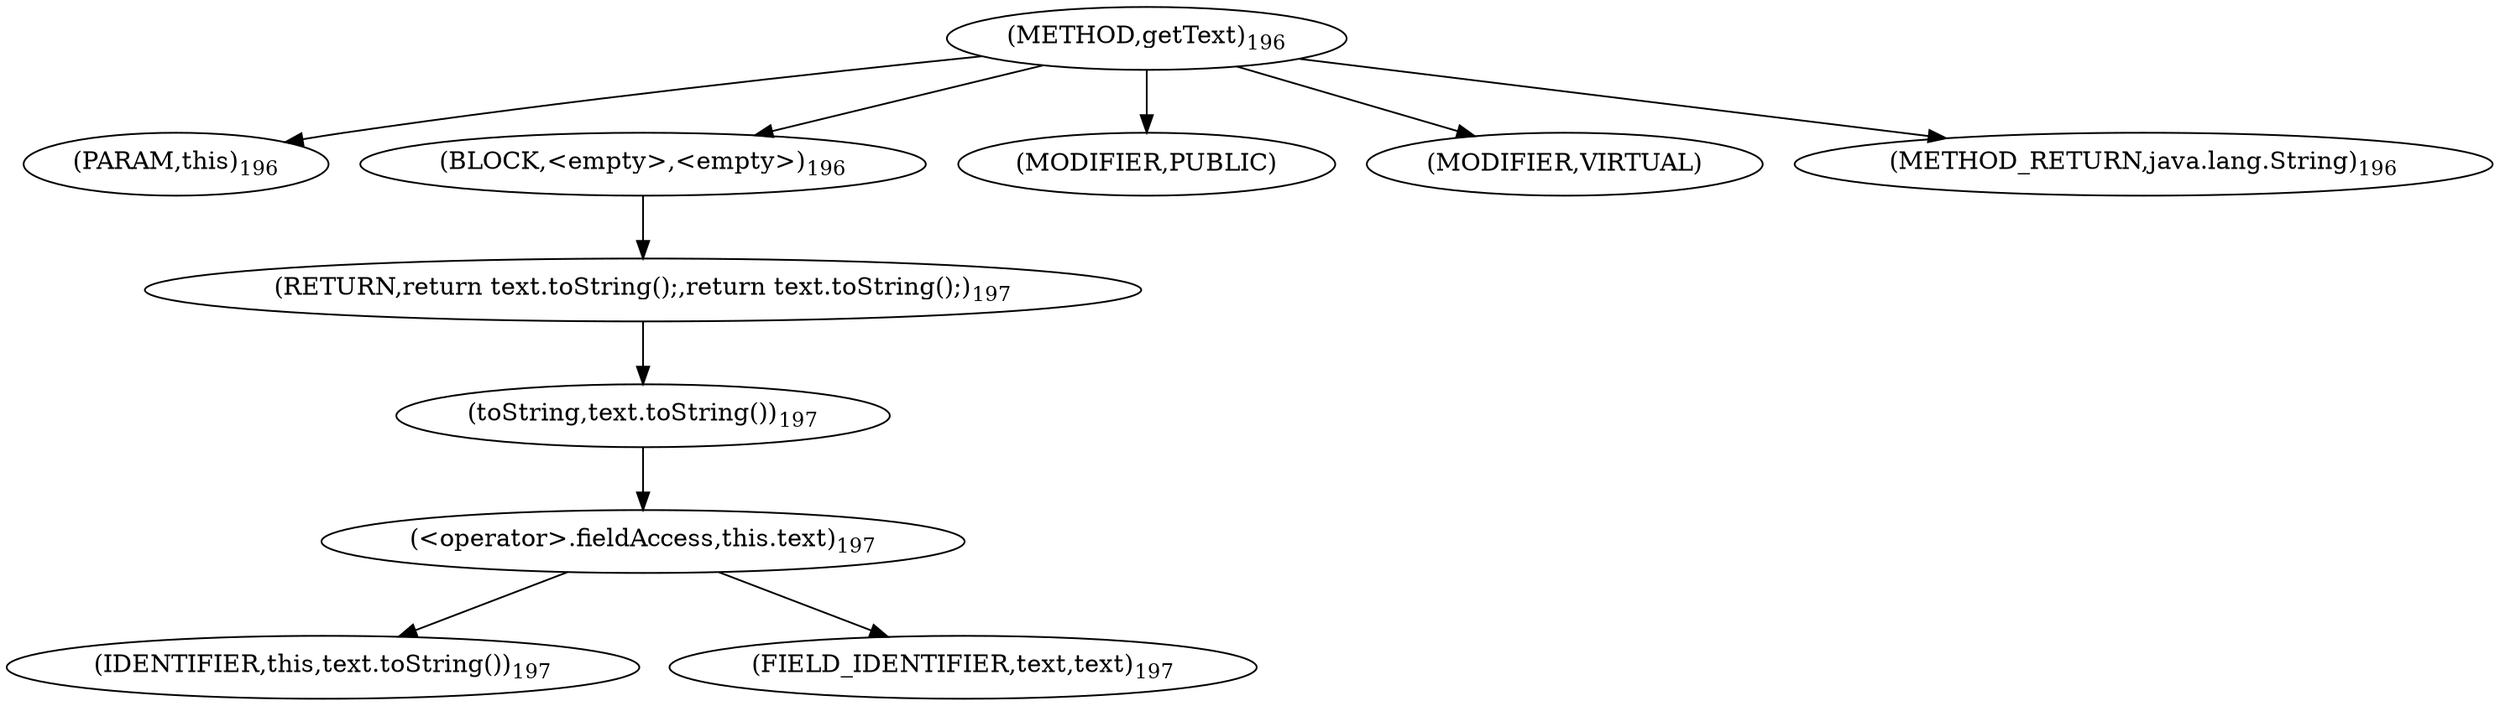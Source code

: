digraph "getText" {  
"652" [label = <(METHOD,getText)<SUB>196</SUB>> ]
"653" [label = <(PARAM,this)<SUB>196</SUB>> ]
"654" [label = <(BLOCK,&lt;empty&gt;,&lt;empty&gt;)<SUB>196</SUB>> ]
"655" [label = <(RETURN,return text.toString();,return text.toString();)<SUB>197</SUB>> ]
"656" [label = <(toString,text.toString())<SUB>197</SUB>> ]
"657" [label = <(&lt;operator&gt;.fieldAccess,this.text)<SUB>197</SUB>> ]
"658" [label = <(IDENTIFIER,this,text.toString())<SUB>197</SUB>> ]
"659" [label = <(FIELD_IDENTIFIER,text,text)<SUB>197</SUB>> ]
"660" [label = <(MODIFIER,PUBLIC)> ]
"661" [label = <(MODIFIER,VIRTUAL)> ]
"662" [label = <(METHOD_RETURN,java.lang.String)<SUB>196</SUB>> ]
  "652" -> "653" 
  "652" -> "654" 
  "652" -> "660" 
  "652" -> "661" 
  "652" -> "662" 
  "654" -> "655" 
  "655" -> "656" 
  "656" -> "657" 
  "657" -> "658" 
  "657" -> "659" 
}
